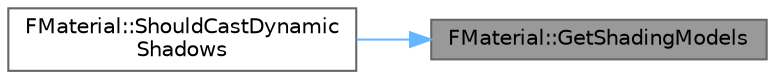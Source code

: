 digraph "FMaterial::GetShadingModels"
{
 // INTERACTIVE_SVG=YES
 // LATEX_PDF_SIZE
  bgcolor="transparent";
  edge [fontname=Helvetica,fontsize=10,labelfontname=Helvetica,labelfontsize=10];
  node [fontname=Helvetica,fontsize=10,shape=box,height=0.2,width=0.4];
  rankdir="RL";
  Node1 [id="Node000001",label="FMaterial::GetShadingModels",height=0.2,width=0.4,color="gray40", fillcolor="grey60", style="filled", fontcolor="black",tooltip=" "];
  Node1 -> Node2 [id="edge1_Node000001_Node000002",dir="back",color="steelblue1",style="solid",tooltip=" "];
  Node2 [id="Node000002",label="FMaterial::ShouldCastDynamic\lShadows",height=0.2,width=0.4,color="grey40", fillcolor="white", style="filled",URL="$db/d78/classFMaterial.html#aa43c8966f14f208967c711c1331e15fd",tooltip="Returns whether this material should be considered for casting dynamic shadows."];
}
